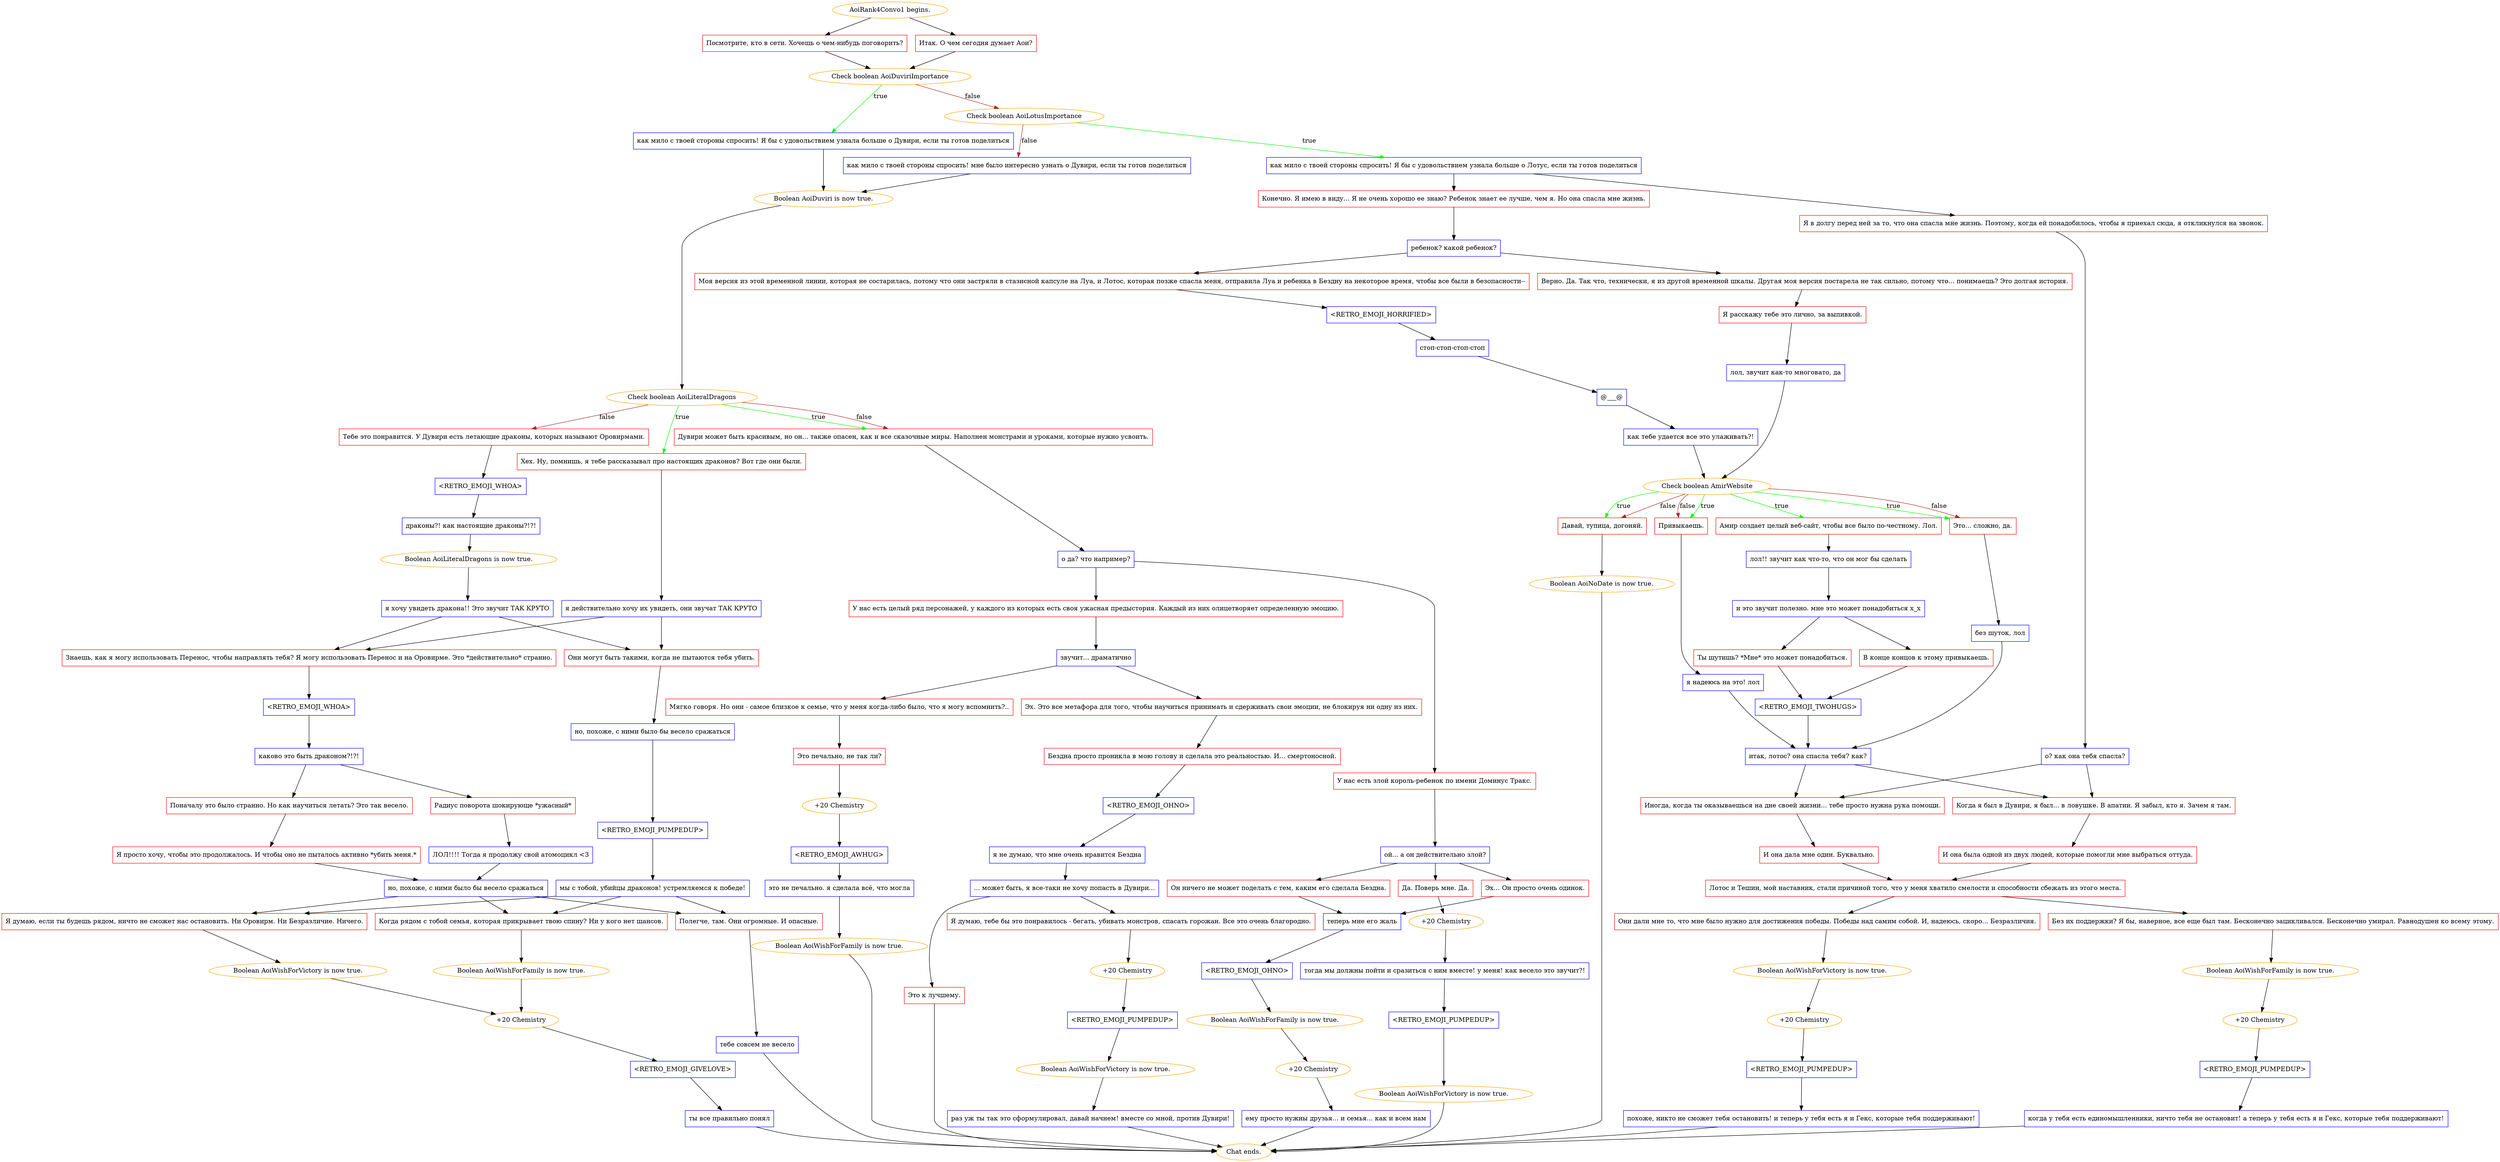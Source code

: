 digraph {
	"AoiRank4Convo1 begins." [color=orange];
		"AoiRank4Convo1 begins." -> j2151960204;
		"AoiRank4Convo1 begins." -> j828184038;
	j2151960204 [label="Посмотрите, кто в сети. Хочешь о чем-нибудь поговорить?",shape=box,color=red];
		j2151960204 -> j1809401539;
	j828184038 [label="Итак. О чем сегодня думает Аои?",shape=box,color=red];
		j828184038 -> j1809401539;
	j1809401539 [label="Check boolean AoiDuviriImportance",color=orange];
		j1809401539 -> j1246939609 [label=true,color=green];
		j1809401539 -> j154481637 [label=false,color=brown];
	j1246939609 [label="как мило с твоей стороны спросить! Я бы с удовольствием узнала больше о Дувири, если ты готов поделиться",shape=box,color=blue];
		j1246939609 -> j2368671069;
	j154481637 [label="Check boolean AoiLotusImportance",color=orange];
		j154481637 -> j2146734999 [label=true,color=green];
		j154481637 -> j1360595256 [label=false,color=brown];
	j2368671069 [label="Boolean AoiDuviri is now true.",color=orange];
		j2368671069 -> j3275037065;
	j2146734999 [label="как мило с твоей стороны спросить! Я бы с удовольствием узнала больше о Лотус, если ты готов поделиться",shape=box,color=blue];
		j2146734999 -> j345447843;
		j2146734999 -> j1046611342;
	j1360595256 [label="как мило с твоей стороны спросить! мне было интересно узнать о Дувири, если ты готов поделиться",shape=box,color=blue];
		j1360595256 -> j2368671069;
	j3275037065 [label="Check boolean AoiLiteralDragons",color=orange];
		j3275037065 -> j879553916 [label=true,color=green];
		j3275037065 -> j138163504 [label=true,color=green];
		j3275037065 -> j714794939 [label=false,color=brown];
		j3275037065 -> j138163504 [label=false,color=brown];
	j345447843 [label="Конечно. Я имею в виду... Я не очень хорошо ее знаю? Ребенок знает ее лучше, чем я. Но она спасла мне жизнь.",shape=box,color=red];
		j345447843 -> j68013034;
	j1046611342 [label="Я в долгу перед ней за то, что она спасла мне жизнь. Поэтому, когда ей понадобилось, чтобы я приехал сюда, я откликнулся на звонок.",shape=box,color=red];
		j1046611342 -> j719781282;
	j879553916 [label="Хех. Ну, помнишь, я тебе рассказывал про настоящих драконов? Вот где они были.",shape=box,color=red];
		j879553916 -> j2198614431;
	j138163504 [label="Дувири может быть красивым, но он... также опасен, как и все сказочные миры. Наполнен монстрами и уроками, которые нужно усвоить.",shape=box,color=red];
		j138163504 -> j30071287;
	j714794939 [label="Тебе это понравится. У Дувири есть летающие драконы, которых называют Оровирмами.",shape=box,color=red];
		j714794939 -> j1968157897;
	j68013034 [label="ребенок? какой ребенок?",shape=box,color=blue];
		j68013034 -> j1515566432;
		j68013034 -> j2617566932;
	j719781282 [label="о? как она тебя спасла?",shape=box,color=blue];
		j719781282 -> j3206381056;
		j719781282 -> j3771848141;
	j2198614431 [label="я действительно хочу их увидеть, они звучат ТАК КРУТО",shape=box,color=blue];
		j2198614431 -> j3552761317;
		j2198614431 -> j2452229182;
	j30071287 [label="о да? что например?",shape=box,color=blue];
		j30071287 -> j655037674;
		j30071287 -> j1055341709;
	j1968157897 [label="<RETRO_EMOJI_WHOA>",shape=box,color=blue];
		j1968157897 -> j3449416356;
	j1515566432 [label="Моя версия из этой временной линии, которая не состарилась, потому что они застряли в стазисной капсуле на Луа, и Лотос, которая позже спасла меня, отправила Луа и ребенка в Бездну на некоторое время, чтобы все были в безопасности--",shape=box,color=red];
		j1515566432 -> j764410225;
	j2617566932 [label="Верно. Да. Так что, технически, я из другой временной шкалы. Другая моя версия постарела не так сильно, потому что... понимаешь? Это долгая история.",shape=box,color=red];
		j2617566932 -> j2376952314;
	j3206381056 [label="Когда я был в Дувири, я был... в ловушке. В апатии. Я забыл, кто я. Зачем я там.",shape=box,color=red];
		j3206381056 -> j3990919952;
	j3771848141 [label="Иногда, когда ты оказываешься на дне своей жизни... тебе просто нужна рука помощи.",shape=box,color=red];
		j3771848141 -> j4196783882;
	j3552761317 [label="Знаешь, как я могу использовать Перенос, чтобы направлять тебя? Я могу использовать Перенос и на Оровирме. Это *действительно* странно.",shape=box,color=red];
		j3552761317 -> j1141916137;
	j2452229182 [label="Они могут быть такими, когда не пытаются тебя убить.",shape=box,color=red];
		j2452229182 -> j1107283255;
	j655037674 [label="У нас есть злой король-ребенок по имени Доминус Тракс.",shape=box,color=red];
		j655037674 -> j1844850104;
	j1055341709 [label="У нас есть целый ряд персонажей, у каждого из которых есть своя ужасная предыстория. Каждый из них олицетворяет определенную эмоцию.",shape=box,color=red];
		j1055341709 -> j84385392;
	j3449416356 [label="драконы?! как настоящие драконы?!?!",shape=box,color=blue];
		j3449416356 -> j2137453649;
	j764410225 [label="<RETRO_EMOJI_HORRIFIED>",shape=box,color=blue];
		j764410225 -> j413902477;
	j2376952314 [label="Я расскажу тебе это лично, за выпивкой.",shape=box,color=red];
		j2376952314 -> j1735756151;
	j3990919952 [label="И она была одной из двух людей, которые помогли мне выбраться оттуда.",shape=box,color=red];
		j3990919952 -> j1011606753;
	j4196783882 [label="И она дала мне один. Буквально.",shape=box,color=red];
		j4196783882 -> j1011606753;
	j1141916137 [label="<RETRO_EMOJI_WHOA>",shape=box,color=blue];
		j1141916137 -> j1130689708;
	j1107283255 [label="но, похоже, с ними было бы весело сражаться",shape=box,color=blue];
		j1107283255 -> j2463857605;
	j1844850104 [label="ой... а он действительно злой?",shape=box,color=blue];
		j1844850104 -> j3298401787;
		j1844850104 -> j2320626410;
		j1844850104 -> j2085257766;
	j84385392 [label="звучит... драматично",shape=box,color=blue];
		j84385392 -> j1243603611;
		j84385392 -> j3667892621;
	j2137453649 [label="Boolean AoiLiteralDragons is now true.",color=orange];
		j2137453649 -> j2811127084;
	j413902477 [label="стоп-стоп-стоп-стоп",shape=box,color=blue];
		j413902477 -> j2962958387;
	j1735756151 [label="лол, звучит как-то многовато, да",shape=box,color=blue];
		j1735756151 -> j3403710368;
	j1011606753 [label="Лотос и Тешин, мой наставник, стали причиной того, что у меня хватило смелости и способности сбежать из этого места.",shape=box,color=red];
		j1011606753 -> j1702572207;
		j1011606753 -> j780149931;
	j1130689708 [label="каково это быть драконом?!?!",shape=box,color=blue];
		j1130689708 -> j186719155;
		j1130689708 -> j511430416;
	j2463857605 [label="<RETRO_EMOJI_PUMPEDUP>",shape=box,color=blue];
		j2463857605 -> j2098944252;
	j3298401787 [label="Да. Поверь мне. Да.",shape=box,color=red];
		j3298401787 -> j1647298516;
	j2320626410 [label="Эх... Он просто очень одинок.",shape=box,color=red];
		j2320626410 -> j639534700;
	j2085257766 [label="Он ничего не может поделать с тем, каким его сделала Бездна.",shape=box,color=red];
		j2085257766 -> j639534700;
	j1243603611 [label="Мягко говоря. Но они - самое близкое к семье, что у меня когда-либо было, что я могу вспомнить?..",shape=box,color=red];
		j1243603611 -> j926091443;
	j3667892621 [label="Эх. Это все метафора для того, чтобы научиться принимать и сдерживать свои эмоции, не блокируя ни одну из них.",shape=box,color=red];
		j3667892621 -> j3104177931;
	j2811127084 [label="я хочу увидеть дракона!! Это звучит ТАК КРУТО",shape=box,color=blue];
		j2811127084 -> j3552761317;
		j2811127084 -> j2452229182;
	j2962958387 [label="@___@",shape=box,color=blue];
		j2962958387 -> j3754925402;
	j3403710368 [label="Check boolean AmirWebsite",color=orange];
		j3403710368 -> j3803155686 [label=true,color=green];
		j3403710368 -> j216022357 [label=true,color=green];
		j3403710368 -> j2327508309 [label=true,color=green];
		j3403710368 -> j3430780635 [label=true,color=green];
		j3403710368 -> j216022357 [label=false,color=brown];
		j3403710368 -> j2327508309 [label=false,color=brown];
		j3403710368 -> j3430780635 [label=false,color=brown];
	j1702572207 [label="Без их поддержки? Я бы, наверное, все еще был там. Бесконечно зацикливался. Бесконечно умирал. Равнодушен ко всему этому.",shape=box,color=red];
		j1702572207 -> j566206672;
	j780149931 [label="Они дали мне то, что мне было нужно для достижения победы. Победы над самим собой. И, надеюсь, скоро... Безразличия.",shape=box,color=red];
		j780149931 -> j505122158;
	j186719155 [label="Радиус поворота шокирующе *ужасный*",shape=box,color=red];
		j186719155 -> j3967419321;
	j511430416 [label="Поначалу это было странно. Но как научиться летать? Это так весело.",shape=box,color=red];
		j511430416 -> j1994055286;
	j2098944252 [label="мы с тобой, убийцы драконов! устремляемся к победе!",shape=box,color=blue];
		j2098944252 -> j2659670846;
		j2098944252 -> j118958502;
		j2098944252 -> j3050589656;
	j1647298516 [label="+20 Chemistry",color=orange];
		j1647298516 -> j2648193941;
	j639534700 [label="теперь мне его жаль",shape=box,color=blue];
		j639534700 -> j2470915056;
	j926091443 [label="Это печально, не так ли?",shape=box,color=red];
		j926091443 -> j3425423538;
	j3104177931 [label="Бездна просто проникла в мою голову и сделала это реальностью. И... смертоносной.",shape=box,color=red];
		j3104177931 -> j2042070372;
	j3754925402 [label="как тебе удается все это улаживать?!",shape=box,color=blue];
		j3754925402 -> j3403710368;
	j3803155686 [label="Амир создает целый веб-сайт, чтобы все было по-честному. Лол.",shape=box,color=red];
		j3803155686 -> j2024484256;
	j216022357 [label="Это... сложно, да.",shape=box,color=red];
		j216022357 -> j1874753794;
	j2327508309 [label="Привыкаешь.",shape=box,color=red];
		j2327508309 -> j1259309065;
	j3430780635 [label="Давай, тупица, догоняй.",shape=box,color=red];
		j3430780635 -> j2246494386;
	j566206672 [label="Boolean AoiWishForFamily is now true.",color=orange];
		j566206672 -> j1822945622;
	j505122158 [label="Boolean AoiWishForVictory is now true.",color=orange];
		j505122158 -> j1519076384;
	j3967419321 [label="ЛОЛ!!!! Тогда я продолжу свой атомоцикл <3",shape=box,color=blue];
		j3967419321 -> j4181664022;
	j1994055286 [label="Я просто хочу, чтобы это продолжалось. И чтобы оно не пыталось активно *убить меня.*",shape=box,color=red];
		j1994055286 -> j4181664022;
	j2659670846 [label="Я думаю, если ты будешь рядом, ничто не сможет нас остановить. Ни Оровирм. Ни Безразличие. Ничего.",shape=box,color=red];
		j2659670846 -> j1967069866;
	j118958502 [label="Когда рядом с тобой семья, которая прикрывает твою спину? Ни у кого нет шансов.",shape=box,color=red];
		j118958502 -> j421599500;
	j3050589656 [label="Полегче, там. Они огромные. И опасные.",shape=box,color=red];
		j3050589656 -> j3105590117;
	j2648193941 [label="тогда мы должны пойти и сразиться с ним вместе! у меня! как весело это звучит?!",shape=box,color=blue];
		j2648193941 -> j3272168861;
	j2470915056 [label="<RETRO_EMOJI_OHNO>",shape=box,color=blue];
		j2470915056 -> j3031974068;
	j3425423538 [label="+20 Chemistry",color=orange];
		j3425423538 -> j300501068;
	j2042070372 [label="<RETRO_EMOJI_OHNO>",shape=box,color=blue];
		j2042070372 -> j971056712;
	j2024484256 [label="лол!! звучит как что-то, что он мог бы сделать",shape=box,color=blue];
		j2024484256 -> j1667864575;
	j1874753794 [label="без шуток, лол",shape=box,color=blue];
		j1874753794 -> j3325118138;
	j1259309065 [label="я надеюсь на это! лол",shape=box,color=blue];
		j1259309065 -> j3325118138;
	j2246494386 [label="Boolean AoiNoDate is now true.",color=orange];
		j2246494386 -> "Chat ends.";
	j1822945622 [label="+20 Chemistry",color=orange];
		j1822945622 -> j583532234;
	j1519076384 [label="+20 Chemistry",color=orange];
		j1519076384 -> j1842953403;
	j4181664022 [label="но, похоже, с ними было бы весело сражаться",shape=box,color=blue];
		j4181664022 -> j2659670846;
		j4181664022 -> j118958502;
		j4181664022 -> j3050589656;
	j1967069866 [label="Boolean AoiWishForVictory is now true.",color=orange];
		j1967069866 -> j884659798;
	j421599500 [label="Boolean AoiWishForFamily is now true.",color=orange];
		j421599500 -> j884659798;
	j3105590117 [label="тебе совсем не весело",shape=box,color=blue];
		j3105590117 -> "Chat ends.";
	j3272168861 [label="<RETRO_EMOJI_PUMPEDUP>",shape=box,color=blue];
		j3272168861 -> j1215465885;
	j3031974068 [label="Boolean AoiWishForFamily is now true.",color=orange];
		j3031974068 -> j2521966227;
	j300501068 [label="<RETRO_EMOJI_AWHUG>",shape=box,color=blue];
		j300501068 -> j1119755262;
	j971056712 [label="я не думаю, что мне очень нравится Бездна",shape=box,color=blue];
		j971056712 -> j123455384;
	j1667864575 [label="и это звучит полезно. мне это может понадобиться x_x",shape=box,color=blue];
		j1667864575 -> j293668940;
		j1667864575 -> j2868833861;
	j3325118138 [label="итак, лотос? она спасла тебя? как?",shape=box,color=blue];
		j3325118138 -> j3206381056;
		j3325118138 -> j3771848141;
	"Chat ends." [color=orange];
	j583532234 [label="<RETRO_EMOJI_PUMPEDUP>",shape=box,color=blue];
		j583532234 -> j2645718543;
	j1842953403 [label="<RETRO_EMOJI_PUMPEDUP>",shape=box,color=blue];
		j1842953403 -> j2920472374;
	j884659798 [label="+20 Chemistry",color=orange];
		j884659798 -> j3467752272;
	j1215465885 [label="Boolean AoiWishForVictory is now true.",color=orange];
		j1215465885 -> "Chat ends.";
	j2521966227 [label="+20 Chemistry",color=orange];
		j2521966227 -> j1326812072;
	j1119755262 [label="это не печально. я сделала всё, что могла",shape=box,color=blue];
		j1119755262 -> j3844152326;
	j123455384 [label="... может быть, я все-таки не хочу попасть в Дувири...",shape=box,color=blue];
		j123455384 -> j3656305854;
		j123455384 -> j2251694213;
	j293668940 [label="Ты шутишь? *Мне* это может понадобиться.",shape=box,color=red];
		j293668940 -> j676102416;
	j2868833861 [label="В конце концов к этому привыкаешь.",shape=box,color=red];
		j2868833861 -> j676102416;
	j2645718543 [label="когда у тебя есть единомышленники, ничто тебя не остановит! а теперь у тебя есть я и Гекс, которые тебя поддерживают!",shape=box,color=blue];
		j2645718543 -> "Chat ends.";
	j2920472374 [label="похоже, никто не сможет тебя остановить! и теперь у тебя есть я и Гекс, которые тебя поддерживают!",shape=box,color=blue];
		j2920472374 -> "Chat ends.";
	j3467752272 [label="<RETRO_EMOJI_GIVELOVE>",shape=box,color=blue];
		j3467752272 -> j2507427087;
	j1326812072 [label="ему просто нужны друзья... и семья... как и всем нам",shape=box,color=blue];
		j1326812072 -> "Chat ends.";
	j3844152326 [label="Boolean AoiWishForFamily is now true.",color=orange];
		j3844152326 -> "Chat ends.";
	j3656305854 [label="Это к лучшему.",shape=box,color=red];
		j3656305854 -> "Chat ends.";
	j2251694213 [label="Я думаю, тебе бы это понравилось - бегать, убивать монстров, спасать горожан. Все это очень благородно.",shape=box,color=red];
		j2251694213 -> j3895567969;
	j676102416 [label="<RETRO_EMOJI_TWOHUGS>",shape=box,color=blue];
		j676102416 -> j3325118138;
	j2507427087 [label="ты все правильно понял",shape=box,color=blue];
		j2507427087 -> "Chat ends.";
	j3895567969 [label="+20 Chemistry",color=orange];
		j3895567969 -> j3963317385;
	j3963317385 [label="<RETRO_EMOJI_PUMPEDUP>",shape=box,color=blue];
		j3963317385 -> j3582377285;
	j3582377285 [label="Boolean AoiWishForVictory is now true.",color=orange];
		j3582377285 -> j1970682439;
	j1970682439 [label="раз уж ты так это сформулировал, давай начнем! вместе со мной, против Дувири!",shape=box,color=blue];
		j1970682439 -> "Chat ends.";
}